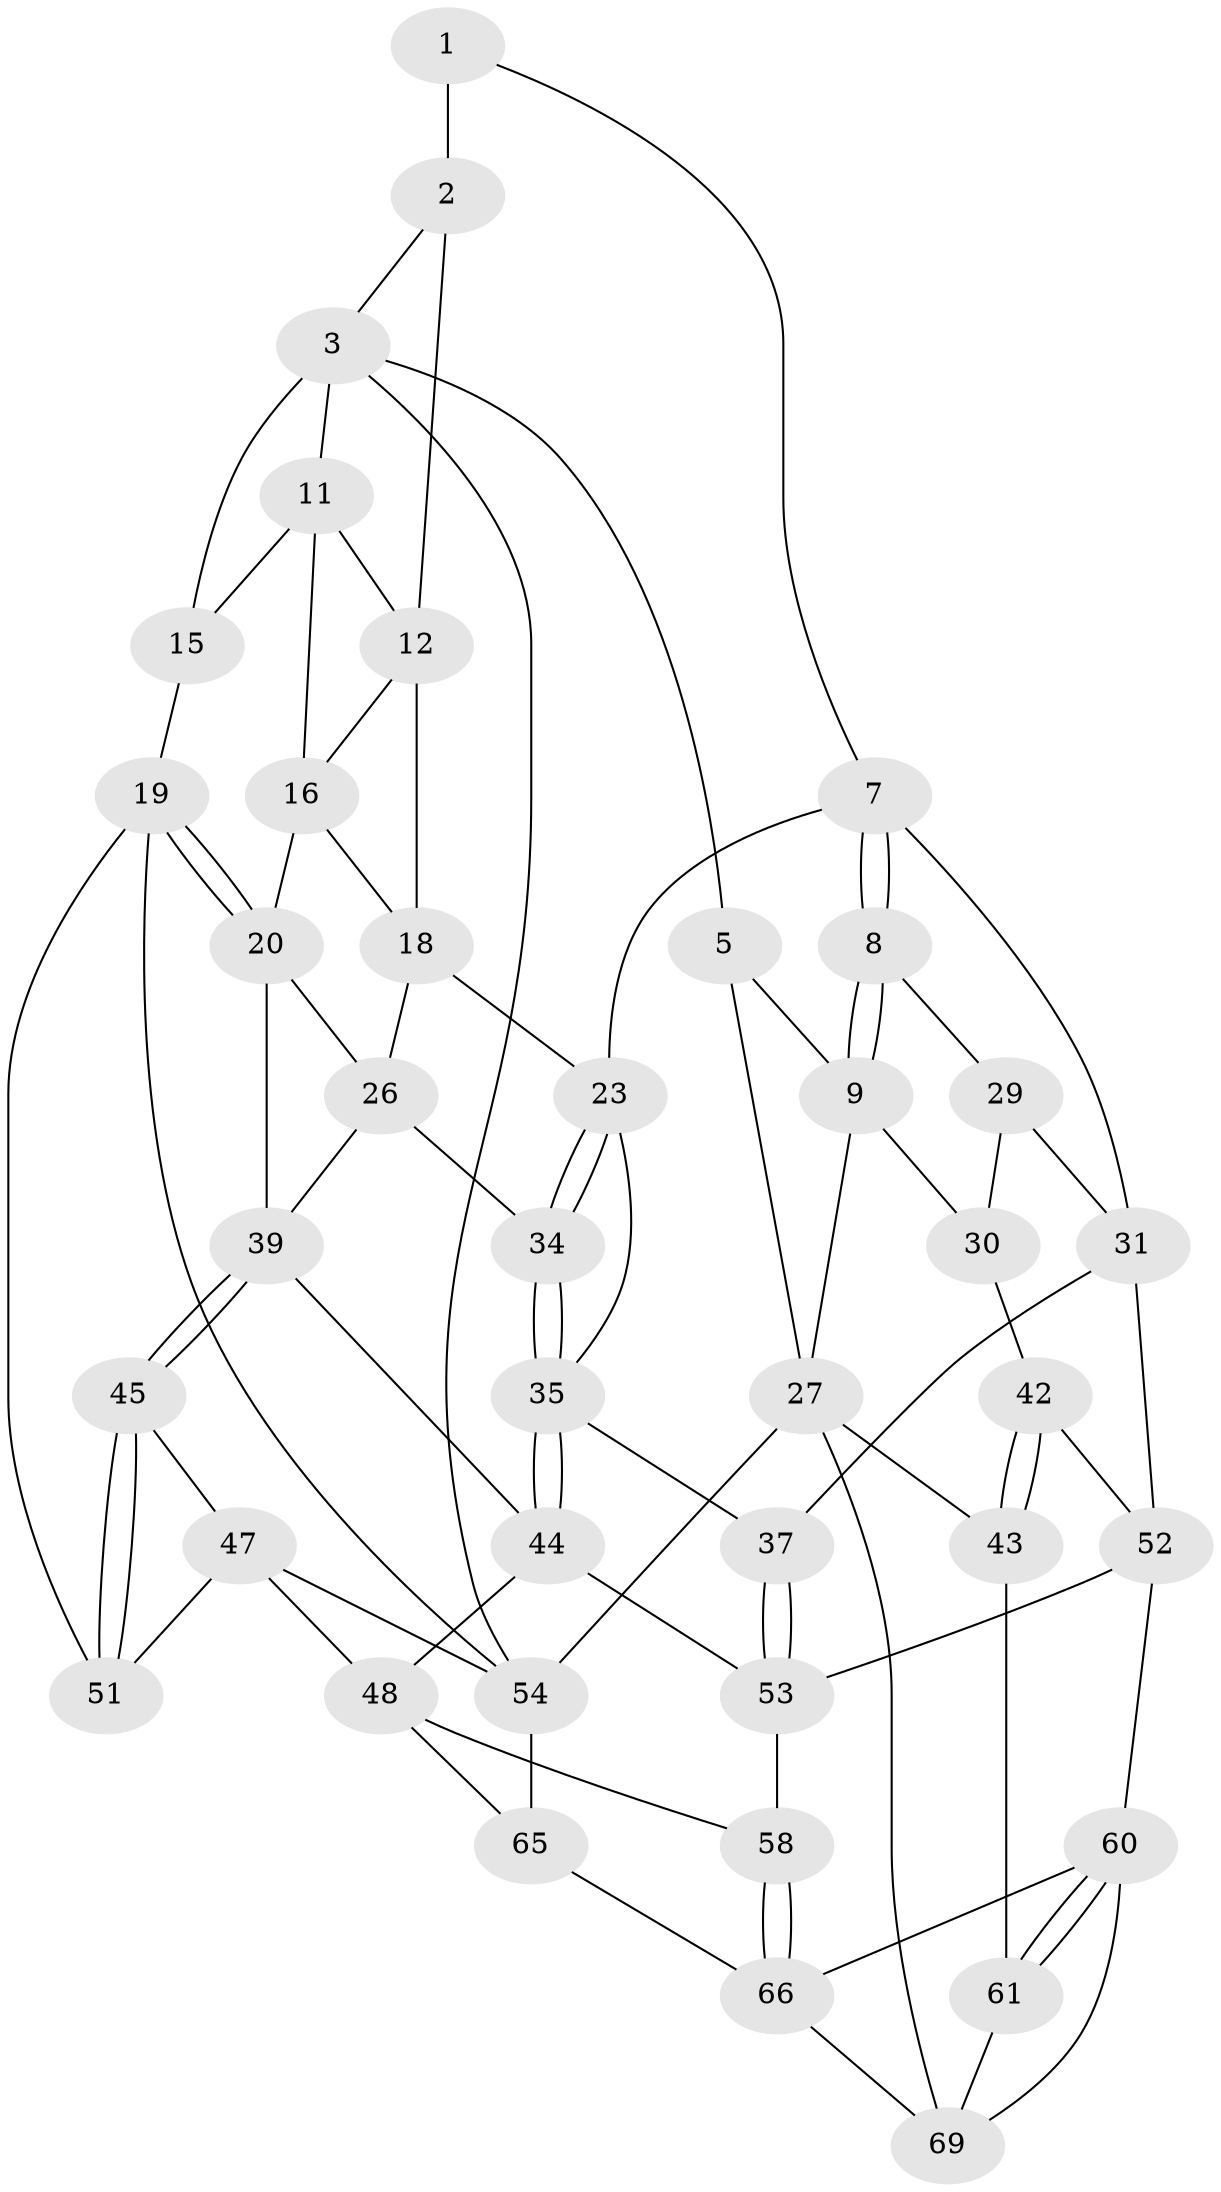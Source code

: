 // original degree distribution, {3: 0.028169014084507043, 4: 0.22535211267605634, 6: 0.18309859154929578, 5: 0.5633802816901409}
// Generated by graph-tools (version 1.1) at 2025/42/03/06/25 10:42:30]
// undirected, 40 vertices, 85 edges
graph export_dot {
graph [start="1"]
  node [color=gray90,style=filled];
  1 [pos="+0.32293565559311305+0",super="+6"];
  2 [pos="+0.658628512322263+0",super="+10"];
  3 [pos="+0.7481440473451249+0",super="+4"];
  5 [pos="+0.25700601207242624+0"];
  7 [pos="+0.3397876340699445+0.2911766087224107",super="+25"];
  8 [pos="+0.32782116754255236+0.2888399371161273"];
  9 [pos="+0.19632925446529986+0.2059115705043283",super="+28"];
  11 [pos="+0.7869884833057886+0.02824209686712035",super="+14"];
  12 [pos="+0.7592000769834765+0.1090480627434021",super="+13"];
  15 [pos="+1+0.2803017096449322"];
  16 [pos="+0.7829078275688305+0.2354033183439125",super="+17"];
  18 [pos="+0.6545537495275514+0.3082354571657535",super="+22"];
  19 [pos="+1+0.36206437651305745",super="+50"];
  20 [pos="+0.925993728339455+0.3963277804304182",super="+21"];
  23 [pos="+0.45124697274106057+0.39381588947819485",super="+24"];
  26 [pos="+0.6937057252999251+0.44743170574208196",super="+33"];
  27 [pos="+0+0.22000009092399683",super="+71"];
  29 [pos="+0.2788787222836383+0.361366424777362",super="+32"];
  30 [pos="+0.10322624732921758+0.5035591123449715",super="+41"];
  31 [pos="+0.35583415543470776+0.5419310723278351",super="+38"];
  34 [pos="+0.5735640621505506+0.4997367185023085"];
  35 [pos="+0.5455893752056244+0.5408716504228925",super="+36"];
  37 [pos="+0.48392598684685273+0.6113947443420615"];
  39 [pos="+0.8446457030535768+0.574379748364851",super="+40"];
  42 [pos="+0.10529343290721464+0.6463849142834251"];
  43 [pos="+0+0.8389502238493967",super="+62"];
  44 [pos="+0.6821323663894198+0.618211633979531",super="+49"];
  45 [pos="+0.8808538383031551+0.6759470001136879",super="+46"];
  47 [pos="+0.7851217408651134+0.7246154578517168",super="+63"];
  48 [pos="+0.7340606325415042+0.7263561587647099",super="+57"];
  51 [pos="+1+0.6799058577594079",super="+59"];
  52 [pos="+0.3193965698682043+0.7216182682761259",super="+56"];
  53 [pos="+0.5180638744113581+0.6520314689096205",super="+55"];
  54 [pos="+1+1",super="+64"];
  58 [pos="+0.5400369868337141+0.7905181090536443"];
  60 [pos="+0.32532267641244844+0.8584084280687022",super="+67"];
  61 [pos="+0.3088598142530458+0.8800369651863671"];
  65 [pos="+0.7720684596952159+1"];
  66 [pos="+0.5092376911783278+0.8521413935459603",super="+68"];
  69 [pos="+0.57195463972673+1",super="+70"];
  1 -- 2 [weight=2];
  1 -- 7;
  2 -- 3;
  2 -- 12;
  3 -- 11;
  3 -- 5;
  3 -- 54;
  3 -- 15;
  5 -- 9;
  5 -- 27;
  7 -- 8;
  7 -- 8;
  7 -- 31;
  7 -- 23;
  8 -- 9;
  8 -- 9;
  8 -- 29;
  9 -- 27;
  9 -- 30;
  11 -- 12;
  11 -- 16;
  11 -- 15;
  12 -- 16;
  12 -- 18;
  15 -- 19;
  16 -- 18;
  16 -- 20;
  18 -- 26;
  18 -- 23;
  19 -- 20;
  19 -- 20;
  19 -- 51;
  19 -- 54;
  20 -- 39;
  20 -- 26;
  23 -- 34;
  23 -- 34;
  23 -- 35;
  26 -- 34;
  26 -- 39;
  27 -- 43 [weight=2];
  27 -- 69;
  27 -- 54;
  29 -- 30 [weight=2];
  29 -- 31;
  30 -- 42;
  31 -- 52;
  31 -- 37;
  34 -- 35;
  34 -- 35;
  35 -- 44;
  35 -- 44;
  35 -- 37;
  37 -- 53;
  37 -- 53;
  39 -- 45;
  39 -- 45;
  39 -- 44;
  42 -- 43;
  42 -- 43;
  42 -- 52;
  43 -- 61;
  44 -- 48;
  44 -- 53;
  45 -- 51 [weight=2];
  45 -- 51;
  45 -- 47;
  47 -- 48;
  47 -- 54;
  47 -- 51;
  48 -- 65;
  48 -- 58;
  52 -- 60;
  52 -- 53;
  53 -- 58;
  54 -- 65;
  58 -- 66;
  58 -- 66;
  60 -- 61;
  60 -- 61;
  60 -- 66;
  60 -- 69;
  61 -- 69;
  65 -- 66;
  66 -- 69;
}
